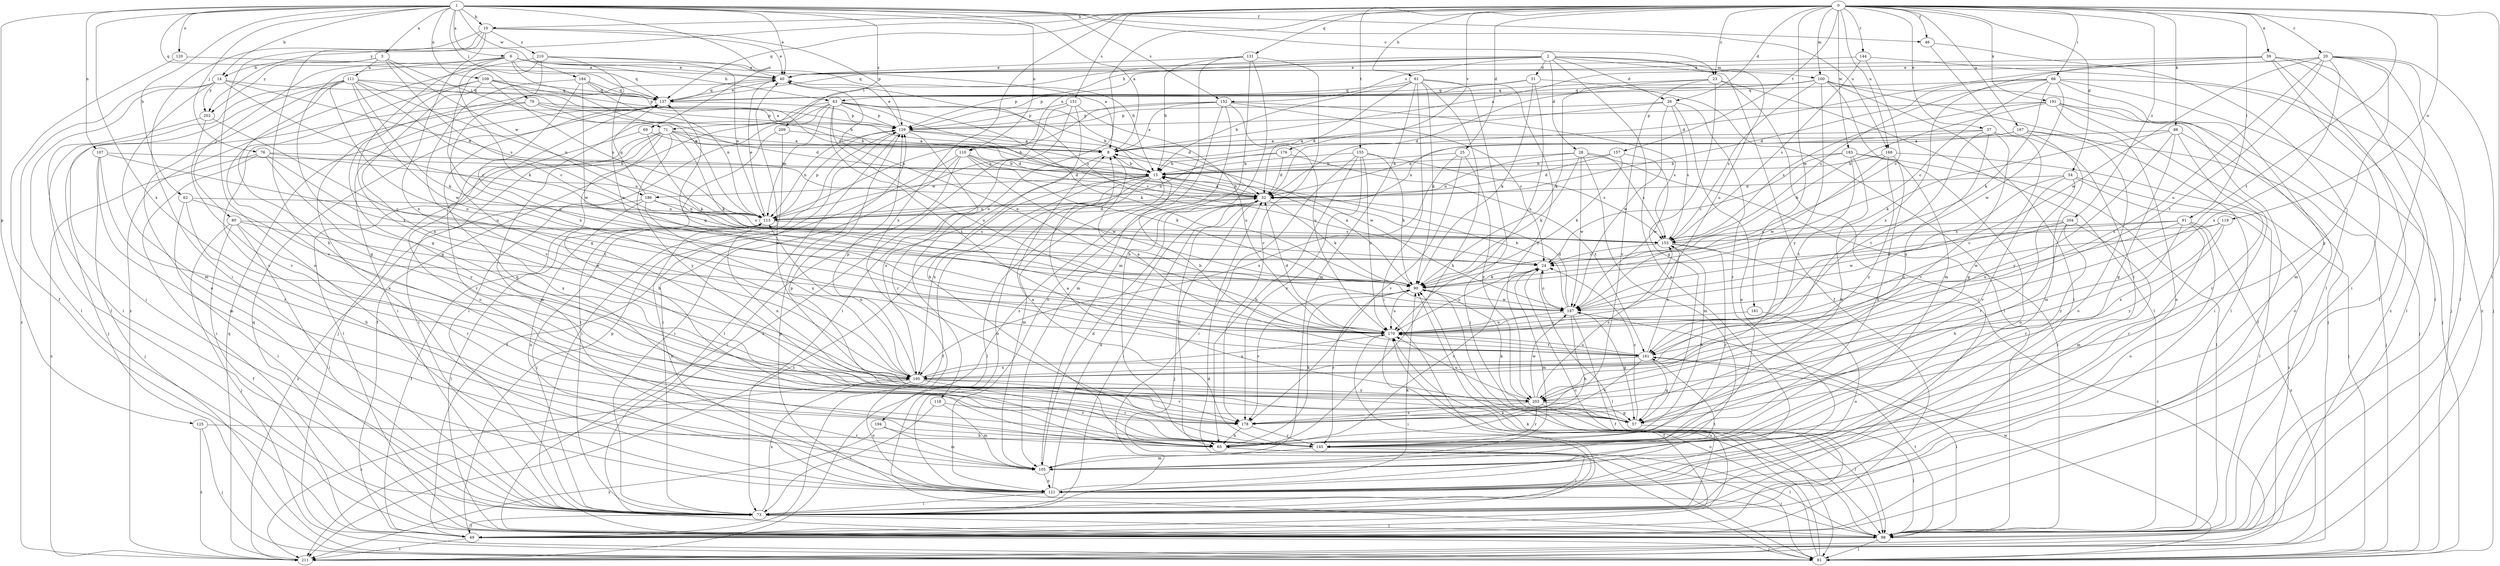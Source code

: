 strict digraph  {
0;
1;
2;
3;
6;
8;
10;
14;
15;
20;
23;
24;
25;
26;
28;
31;
32;
37;
39;
40;
46;
49;
54;
57;
61;
62;
63;
65;
66;
69;
71;
73;
76;
79;
80;
81;
88;
90;
91;
98;
100;
105;
107;
109;
110;
111;
113;
118;
119;
120;
121;
125;
129;
131;
137;
144;
145;
151;
152;
153;
155;
157;
161;
167;
168;
170;
176;
178;
181;
183;
184;
186;
187;
191;
194;
195;
202;
203;
204;
209;
210;
211;
0 -> 10  [label=b];
0 -> 20  [label=c];
0 -> 23  [label=c];
0 -> 25  [label=d];
0 -> 26  [label=d];
0 -> 37  [label=e];
0 -> 39  [label=e];
0 -> 46  [label=f];
0 -> 54  [label=g];
0 -> 61  [label=h];
0 -> 66  [label=i];
0 -> 88  [label=k];
0 -> 91  [label=l];
0 -> 98  [label=l];
0 -> 100  [label=m];
0 -> 118  [label=o];
0 -> 119  [label=o];
0 -> 131  [label=q];
0 -> 137  [label=q];
0 -> 144  [label=r];
0 -> 151  [label=s];
0 -> 155  [label=t];
0 -> 157  [label=t];
0 -> 161  [label=t];
0 -> 167  [label=u];
0 -> 168  [label=u];
0 -> 176  [label=v];
0 -> 181  [label=w];
0 -> 183  [label=w];
0 -> 191  [label=x];
0 -> 194  [label=x];
0 -> 202  [label=y];
0 -> 204  [label=z];
1 -> 3  [label=a];
1 -> 6  [label=a];
1 -> 8  [label=a];
1 -> 10  [label=b];
1 -> 14  [label=b];
1 -> 23  [label=c];
1 -> 40  [label=e];
1 -> 46  [label=f];
1 -> 62  [label=h];
1 -> 69  [label=i];
1 -> 76  [label=j];
1 -> 79  [label=j];
1 -> 107  [label=n];
1 -> 109  [label=n];
1 -> 110  [label=n];
1 -> 120  [label=o];
1 -> 125  [label=p];
1 -> 137  [label=q];
1 -> 152  [label=s];
1 -> 168  [label=u];
1 -> 184  [label=w];
1 -> 195  [label=x];
1 -> 209  [label=z];
2 -> 26  [label=d];
2 -> 28  [label=d];
2 -> 31  [label=d];
2 -> 49  [label=f];
2 -> 63  [label=h];
2 -> 71  [label=i];
2 -> 100  [label=m];
2 -> 110  [label=n];
2 -> 121  [label=o];
2 -> 137  [label=q];
2 -> 152  [label=s];
2 -> 170  [label=u];
3 -> 14  [label=b];
3 -> 71  [label=i];
3 -> 111  [label=n];
3 -> 153  [label=s];
3 -> 186  [label=w];
3 -> 202  [label=y];
6 -> 8  [label=a];
6 -> 15  [label=b];
6 -> 40  [label=e];
6 -> 57  [label=g];
6 -> 63  [label=h];
6 -> 80  [label=j];
6 -> 90  [label=k];
6 -> 113  [label=n];
6 -> 137  [label=q];
6 -> 195  [label=x];
8 -> 15  [label=b];
8 -> 195  [label=x];
10 -> 40  [label=e];
10 -> 65  [label=h];
10 -> 73  [label=i];
10 -> 121  [label=o];
10 -> 129  [label=p];
10 -> 195  [label=x];
10 -> 210  [label=z];
14 -> 24  [label=c];
14 -> 32  [label=d];
14 -> 98  [label=l];
14 -> 105  [label=m];
14 -> 137  [label=q];
14 -> 202  [label=y];
14 -> 211  [label=z];
15 -> 32  [label=d];
15 -> 49  [label=f];
15 -> 98  [label=l];
15 -> 105  [label=m];
15 -> 121  [label=o];
15 -> 186  [label=w];
15 -> 195  [label=x];
15 -> 211  [label=z];
20 -> 8  [label=a];
20 -> 40  [label=e];
20 -> 49  [label=f];
20 -> 57  [label=g];
20 -> 81  [label=j];
20 -> 98  [label=l];
20 -> 161  [label=t];
20 -> 170  [label=u];
20 -> 187  [label=w];
20 -> 195  [label=x];
23 -> 57  [label=g];
23 -> 73  [label=i];
23 -> 90  [label=k];
23 -> 98  [label=l];
23 -> 137  [label=q];
23 -> 178  [label=v];
24 -> 90  [label=k];
24 -> 98  [label=l];
24 -> 105  [label=m];
24 -> 170  [label=u];
25 -> 15  [label=b];
25 -> 178  [label=v];
25 -> 195  [label=x];
25 -> 203  [label=y];
26 -> 113  [label=n];
26 -> 121  [label=o];
26 -> 129  [label=p];
26 -> 145  [label=r];
26 -> 153  [label=s];
26 -> 187  [label=w];
28 -> 15  [label=b];
28 -> 90  [label=k];
28 -> 98  [label=l];
28 -> 105  [label=m];
28 -> 113  [label=n];
28 -> 153  [label=s];
28 -> 187  [label=w];
31 -> 90  [label=k];
31 -> 98  [label=l];
31 -> 129  [label=p];
31 -> 137  [label=q];
31 -> 170  [label=u];
32 -> 15  [label=b];
32 -> 65  [label=h];
32 -> 73  [label=i];
32 -> 81  [label=j];
32 -> 90  [label=k];
32 -> 113  [label=n];
37 -> 8  [label=a];
37 -> 32  [label=d];
37 -> 57  [label=g];
37 -> 161  [label=t];
37 -> 178  [label=v];
37 -> 195  [label=x];
39 -> 32  [label=d];
39 -> 40  [label=e];
39 -> 73  [label=i];
39 -> 81  [label=j];
39 -> 98  [label=l];
39 -> 195  [label=x];
39 -> 211  [label=z];
40 -> 137  [label=q];
40 -> 153  [label=s];
46 -> 73  [label=i];
46 -> 98  [label=l];
49 -> 81  [label=j];
49 -> 90  [label=k];
49 -> 129  [label=p];
49 -> 211  [label=z];
54 -> 32  [label=d];
54 -> 98  [label=l];
54 -> 145  [label=r];
54 -> 170  [label=u];
54 -> 178  [label=v];
54 -> 211  [label=z];
57 -> 8  [label=a];
57 -> 24  [label=c];
57 -> 90  [label=k];
57 -> 98  [label=l];
61 -> 15  [label=b];
61 -> 32  [label=d];
61 -> 65  [label=h];
61 -> 73  [label=i];
61 -> 81  [label=j];
61 -> 90  [label=k];
61 -> 105  [label=m];
61 -> 137  [label=q];
61 -> 203  [label=y];
62 -> 65  [label=h];
62 -> 73  [label=i];
62 -> 113  [label=n];
62 -> 195  [label=x];
63 -> 15  [label=b];
63 -> 24  [label=c];
63 -> 32  [label=d];
63 -> 49  [label=f];
63 -> 73  [label=i];
63 -> 81  [label=j];
63 -> 90  [label=k];
63 -> 113  [label=n];
63 -> 129  [label=p];
63 -> 161  [label=t];
63 -> 170  [label=u];
65 -> 24  [label=c];
65 -> 73  [label=i];
65 -> 81  [label=j];
65 -> 90  [label=k];
65 -> 129  [label=p];
65 -> 137  [label=q];
66 -> 24  [label=c];
66 -> 32  [label=d];
66 -> 81  [label=j];
66 -> 90  [label=k];
66 -> 98  [label=l];
66 -> 105  [label=m];
66 -> 137  [label=q];
66 -> 153  [label=s];
66 -> 187  [label=w];
69 -> 8  [label=a];
69 -> 90  [label=k];
69 -> 145  [label=r];
71 -> 8  [label=a];
71 -> 15  [label=b];
71 -> 32  [label=d];
71 -> 65  [label=h];
71 -> 73  [label=i];
71 -> 90  [label=k];
71 -> 98  [label=l];
71 -> 105  [label=m];
71 -> 203  [label=y];
73 -> 24  [label=c];
73 -> 49  [label=f];
73 -> 98  [label=l];
73 -> 195  [label=x];
76 -> 15  [label=b];
76 -> 73  [label=i];
76 -> 113  [label=n];
76 -> 161  [label=t];
76 -> 203  [label=y];
76 -> 211  [label=z];
79 -> 15  [label=b];
79 -> 32  [label=d];
79 -> 81  [label=j];
79 -> 129  [label=p];
79 -> 178  [label=v];
80 -> 49  [label=f];
80 -> 73  [label=i];
80 -> 81  [label=j];
80 -> 145  [label=r];
80 -> 153  [label=s];
80 -> 187  [label=w];
81 -> 32  [label=d];
81 -> 90  [label=k];
81 -> 170  [label=u];
81 -> 187  [label=w];
88 -> 8  [label=a];
88 -> 57  [label=g];
88 -> 90  [label=k];
88 -> 121  [label=o];
88 -> 145  [label=r];
88 -> 203  [label=y];
90 -> 8  [label=a];
90 -> 98  [label=l];
90 -> 145  [label=r];
90 -> 170  [label=u];
90 -> 178  [label=v];
90 -> 187  [label=w];
91 -> 24  [label=c];
91 -> 121  [label=o];
91 -> 145  [label=r];
91 -> 153  [label=s];
91 -> 170  [label=u];
91 -> 203  [label=y];
91 -> 211  [label=z];
98 -> 81  [label=j];
98 -> 129  [label=p];
98 -> 137  [label=q];
98 -> 161  [label=t];
98 -> 170  [label=u];
100 -> 32  [label=d];
100 -> 73  [label=i];
100 -> 81  [label=j];
100 -> 98  [label=l];
100 -> 105  [label=m];
100 -> 129  [label=p];
100 -> 137  [label=q];
100 -> 153  [label=s];
100 -> 203  [label=y];
105 -> 32  [label=d];
105 -> 121  [label=o];
107 -> 15  [label=b];
107 -> 24  [label=c];
107 -> 81  [label=j];
107 -> 105  [label=m];
107 -> 145  [label=r];
109 -> 8  [label=a];
109 -> 57  [label=g];
109 -> 113  [label=n];
109 -> 129  [label=p];
109 -> 137  [label=q];
109 -> 178  [label=v];
109 -> 195  [label=x];
110 -> 15  [label=b];
110 -> 32  [label=d];
110 -> 49  [label=f];
110 -> 73  [label=i];
110 -> 90  [label=k];
110 -> 98  [label=l];
110 -> 187  [label=w];
111 -> 15  [label=b];
111 -> 24  [label=c];
111 -> 57  [label=g];
111 -> 73  [label=i];
111 -> 90  [label=k];
111 -> 98  [label=l];
111 -> 113  [label=n];
111 -> 121  [label=o];
111 -> 137  [label=q];
111 -> 170  [label=u];
111 -> 187  [label=w];
113 -> 32  [label=d];
113 -> 40  [label=e];
113 -> 49  [label=f];
113 -> 73  [label=i];
113 -> 98  [label=l];
113 -> 129  [label=p];
113 -> 153  [label=s];
118 -> 73  [label=i];
118 -> 105  [label=m];
118 -> 178  [label=v];
119 -> 153  [label=s];
119 -> 187  [label=w];
119 -> 195  [label=x];
119 -> 203  [label=y];
120 -> 40  [label=e];
120 -> 49  [label=f];
121 -> 32  [label=d];
121 -> 40  [label=e];
121 -> 73  [label=i];
121 -> 90  [label=k];
121 -> 113  [label=n];
121 -> 161  [label=t];
125 -> 81  [label=j];
125 -> 145  [label=r];
125 -> 211  [label=z];
129 -> 8  [label=a];
129 -> 40  [label=e];
129 -> 73  [label=i];
129 -> 98  [label=l];
129 -> 113  [label=n];
129 -> 145  [label=r];
129 -> 187  [label=w];
131 -> 15  [label=b];
131 -> 40  [label=e];
131 -> 65  [label=h];
131 -> 105  [label=m];
131 -> 178  [label=v];
131 -> 211  [label=z];
137 -> 40  [label=e];
137 -> 73  [label=i];
137 -> 121  [label=o];
137 -> 129  [label=p];
144 -> 24  [label=c];
144 -> 40  [label=e];
144 -> 153  [label=s];
144 -> 211  [label=z];
145 -> 8  [label=a];
145 -> 98  [label=l];
145 -> 105  [label=m];
151 -> 65  [label=h];
151 -> 73  [label=i];
151 -> 129  [label=p];
151 -> 170  [label=u];
151 -> 211  [label=z];
152 -> 8  [label=a];
152 -> 24  [label=c];
152 -> 105  [label=m];
152 -> 113  [label=n];
152 -> 121  [label=o];
152 -> 129  [label=p];
152 -> 153  [label=s];
152 -> 170  [label=u];
153 -> 24  [label=c];
153 -> 65  [label=h];
153 -> 145  [label=r];
153 -> 211  [label=z];
155 -> 15  [label=b];
155 -> 65  [label=h];
155 -> 73  [label=i];
155 -> 90  [label=k];
155 -> 153  [label=s];
155 -> 170  [label=u];
155 -> 178  [label=v];
157 -> 15  [label=b];
157 -> 32  [label=d];
157 -> 90  [label=k];
157 -> 187  [label=w];
161 -> 8  [label=a];
161 -> 15  [label=b];
161 -> 57  [label=g];
161 -> 98  [label=l];
161 -> 153  [label=s];
161 -> 170  [label=u];
161 -> 178  [label=v];
161 -> 195  [label=x];
167 -> 8  [label=a];
167 -> 81  [label=j];
167 -> 105  [label=m];
167 -> 113  [label=n];
167 -> 121  [label=o];
168 -> 15  [label=b];
168 -> 65  [label=h];
168 -> 81  [label=j];
168 -> 187  [label=w];
168 -> 203  [label=y];
170 -> 32  [label=d];
170 -> 40  [label=e];
170 -> 49  [label=f];
170 -> 73  [label=i];
170 -> 137  [label=q];
170 -> 161  [label=t];
176 -> 15  [label=b];
176 -> 32  [label=d];
176 -> 113  [label=n];
176 -> 161  [label=t];
178 -> 65  [label=h];
178 -> 145  [label=r];
181 -> 121  [label=o];
181 -> 170  [label=u];
183 -> 15  [label=b];
183 -> 24  [label=c];
183 -> 65  [label=h];
183 -> 98  [label=l];
183 -> 121  [label=o];
183 -> 161  [label=t];
184 -> 32  [label=d];
184 -> 113  [label=n];
184 -> 137  [label=q];
184 -> 170  [label=u];
184 -> 178  [label=v];
184 -> 187  [label=w];
186 -> 113  [label=n];
186 -> 121  [label=o];
186 -> 137  [label=q];
186 -> 153  [label=s];
186 -> 195  [label=x];
186 -> 211  [label=z];
187 -> 15  [label=b];
187 -> 24  [label=c];
187 -> 32  [label=d];
187 -> 49  [label=f];
187 -> 57  [label=g];
187 -> 65  [label=h];
187 -> 170  [label=u];
191 -> 49  [label=f];
191 -> 73  [label=i];
191 -> 81  [label=j];
191 -> 90  [label=k];
191 -> 121  [label=o];
191 -> 129  [label=p];
191 -> 153  [label=s];
194 -> 65  [label=h];
194 -> 105  [label=m];
194 -> 211  [label=z];
195 -> 113  [label=n];
195 -> 121  [label=o];
195 -> 129  [label=p];
195 -> 145  [label=r];
195 -> 170  [label=u];
195 -> 178  [label=v];
195 -> 203  [label=y];
195 -> 211  [label=z];
202 -> 73  [label=i];
202 -> 170  [label=u];
202 -> 178  [label=v];
203 -> 40  [label=e];
203 -> 57  [label=g];
203 -> 98  [label=l];
203 -> 113  [label=n];
203 -> 145  [label=r];
203 -> 153  [label=s];
203 -> 170  [label=u];
203 -> 178  [label=v];
203 -> 187  [label=w];
204 -> 65  [label=h];
204 -> 105  [label=m];
204 -> 145  [label=r];
204 -> 153  [label=s];
204 -> 170  [label=u];
204 -> 187  [label=w];
209 -> 8  [label=a];
209 -> 73  [label=i];
209 -> 98  [label=l];
210 -> 40  [label=e];
210 -> 57  [label=g];
210 -> 113  [label=n];
210 -> 170  [label=u];
210 -> 195  [label=x];
210 -> 211  [label=z];
211 -> 137  [label=q];
}
